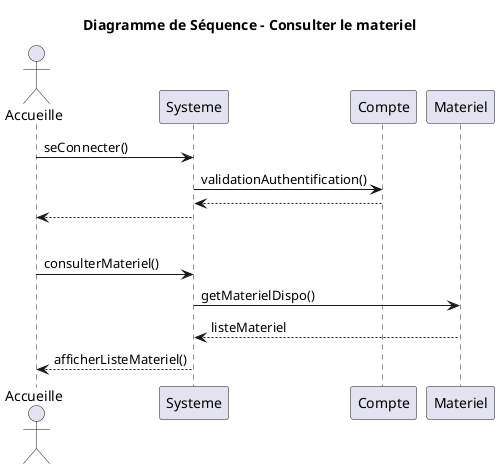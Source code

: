 @startuml
title Diagramme de Séquence - Consulter le materiel
actor Accueille
participant Systeme
participant Compte
participant Materiel



'Connexion à un compte'
Accueille -> Systeme: seConnecter()
Systeme -> Compte: validationAuthentification()
return
Systeme --> Accueille

'Séparation'
|||

'Accueille consulte le matériel'
Accueille -> Systeme : consulterMateriel()
    Systeme -> Materiel : getMaterielDispo()
    Materiel --> Systeme : listeMateriel
    Systeme --> Accueille : afficherListeMateriel()

@enduml